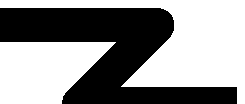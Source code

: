 beginfig(0)

z1=(0, cm);
z2=(2cm, cm);
z3=(cm, 0);
z4=(3cm, 0);

begingroup
	interim linecap:=butt;
	draw z1--z2--z3--z4 withpen pencircle scaled pc;
endgroup;
draw z1--z2--z3--z4 withcolor black;
draw z1 withpen hugepen withcolor black;
draw z2 withpen hugepen withcolor black;
draw z3 withpen hugepen withcolor black;
draw z4 withpen hugepen withcolor black;

endfig
